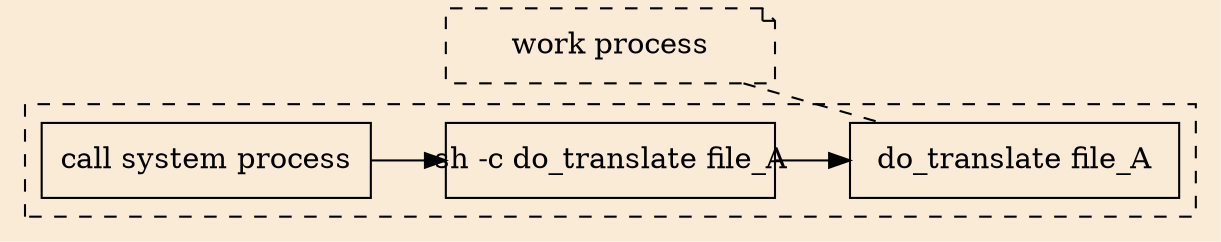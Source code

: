 digraph "flow" {
    charset="utf-8"
    bgcolor="antiquewhite";
    rankdir = LR;    //指定绘图的方向 (LR从左到右绘制)

    #http://www.graphviz.org/documentation/
    ## fixedsize 固定尺寸
    ## bgcolor="chartreuse3" 设置背景色
    ## 虚线注释方框
    #### node[shape=note style=dashed];

    subgraph cluster_1{
        style=dashed
        node[shape=record, width=2.2, fixedsize=true];
        middle [label="sh -c do_translate file_A"]
        forhead[label="do_translate file_A"]
        caller[label="call system process"]
        caller-> middle
        middle -> forhead

    }

    //虚线组件框，fixedsize 固定尺寸
    node[shape=note, style=dashed, width=2.2, fixedsize=true];
    edge[arrowhead="none", arrowtail="none", style=dashed]
    work[label="work process"]
    work -> forhead

}